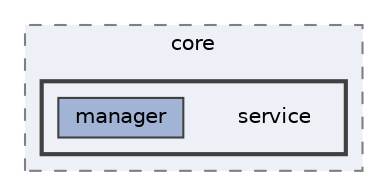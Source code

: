 digraph "repository/prm-core/src/test/java/com/sterlite/cal/core/service"
{
 // LATEX_PDF_SIZE
  bgcolor="transparent";
  edge [fontname=Helvetica,fontsize=10,labelfontname=Helvetica,labelfontsize=10];
  node [fontname=Helvetica,fontsize=10,shape=box,height=0.2,width=0.4];
  compound=true
  subgraph clusterdir_e2ee9a1d4e570a0a7cf0b5f6d43bd3a6 {
    graph [ bgcolor="#edf0f7", pencolor="grey50", label="core", fontname=Helvetica,fontsize=10 style="filled,dashed", URL="dir_e2ee9a1d4e570a0a7cf0b5f6d43bd3a6.html",tooltip=""]
  subgraph clusterdir_20db2c86184f9629fe6454f2e6e2dd73 {
    graph [ bgcolor="#edf0f7", pencolor="grey25", label="", fontname=Helvetica,fontsize=10 style="filled,bold", URL="dir_20db2c86184f9629fe6454f2e6e2dd73.html",tooltip=""]
    dir_20db2c86184f9629fe6454f2e6e2dd73 [shape=plaintext, label="service"];
  dir_5301c76c715b6d5900f3f067986157a2 [label="manager", fillcolor="#a2b4d6", color="grey25", style="filled", URL="dir_5301c76c715b6d5900f3f067986157a2.html",tooltip=""];
  }
  }
}
